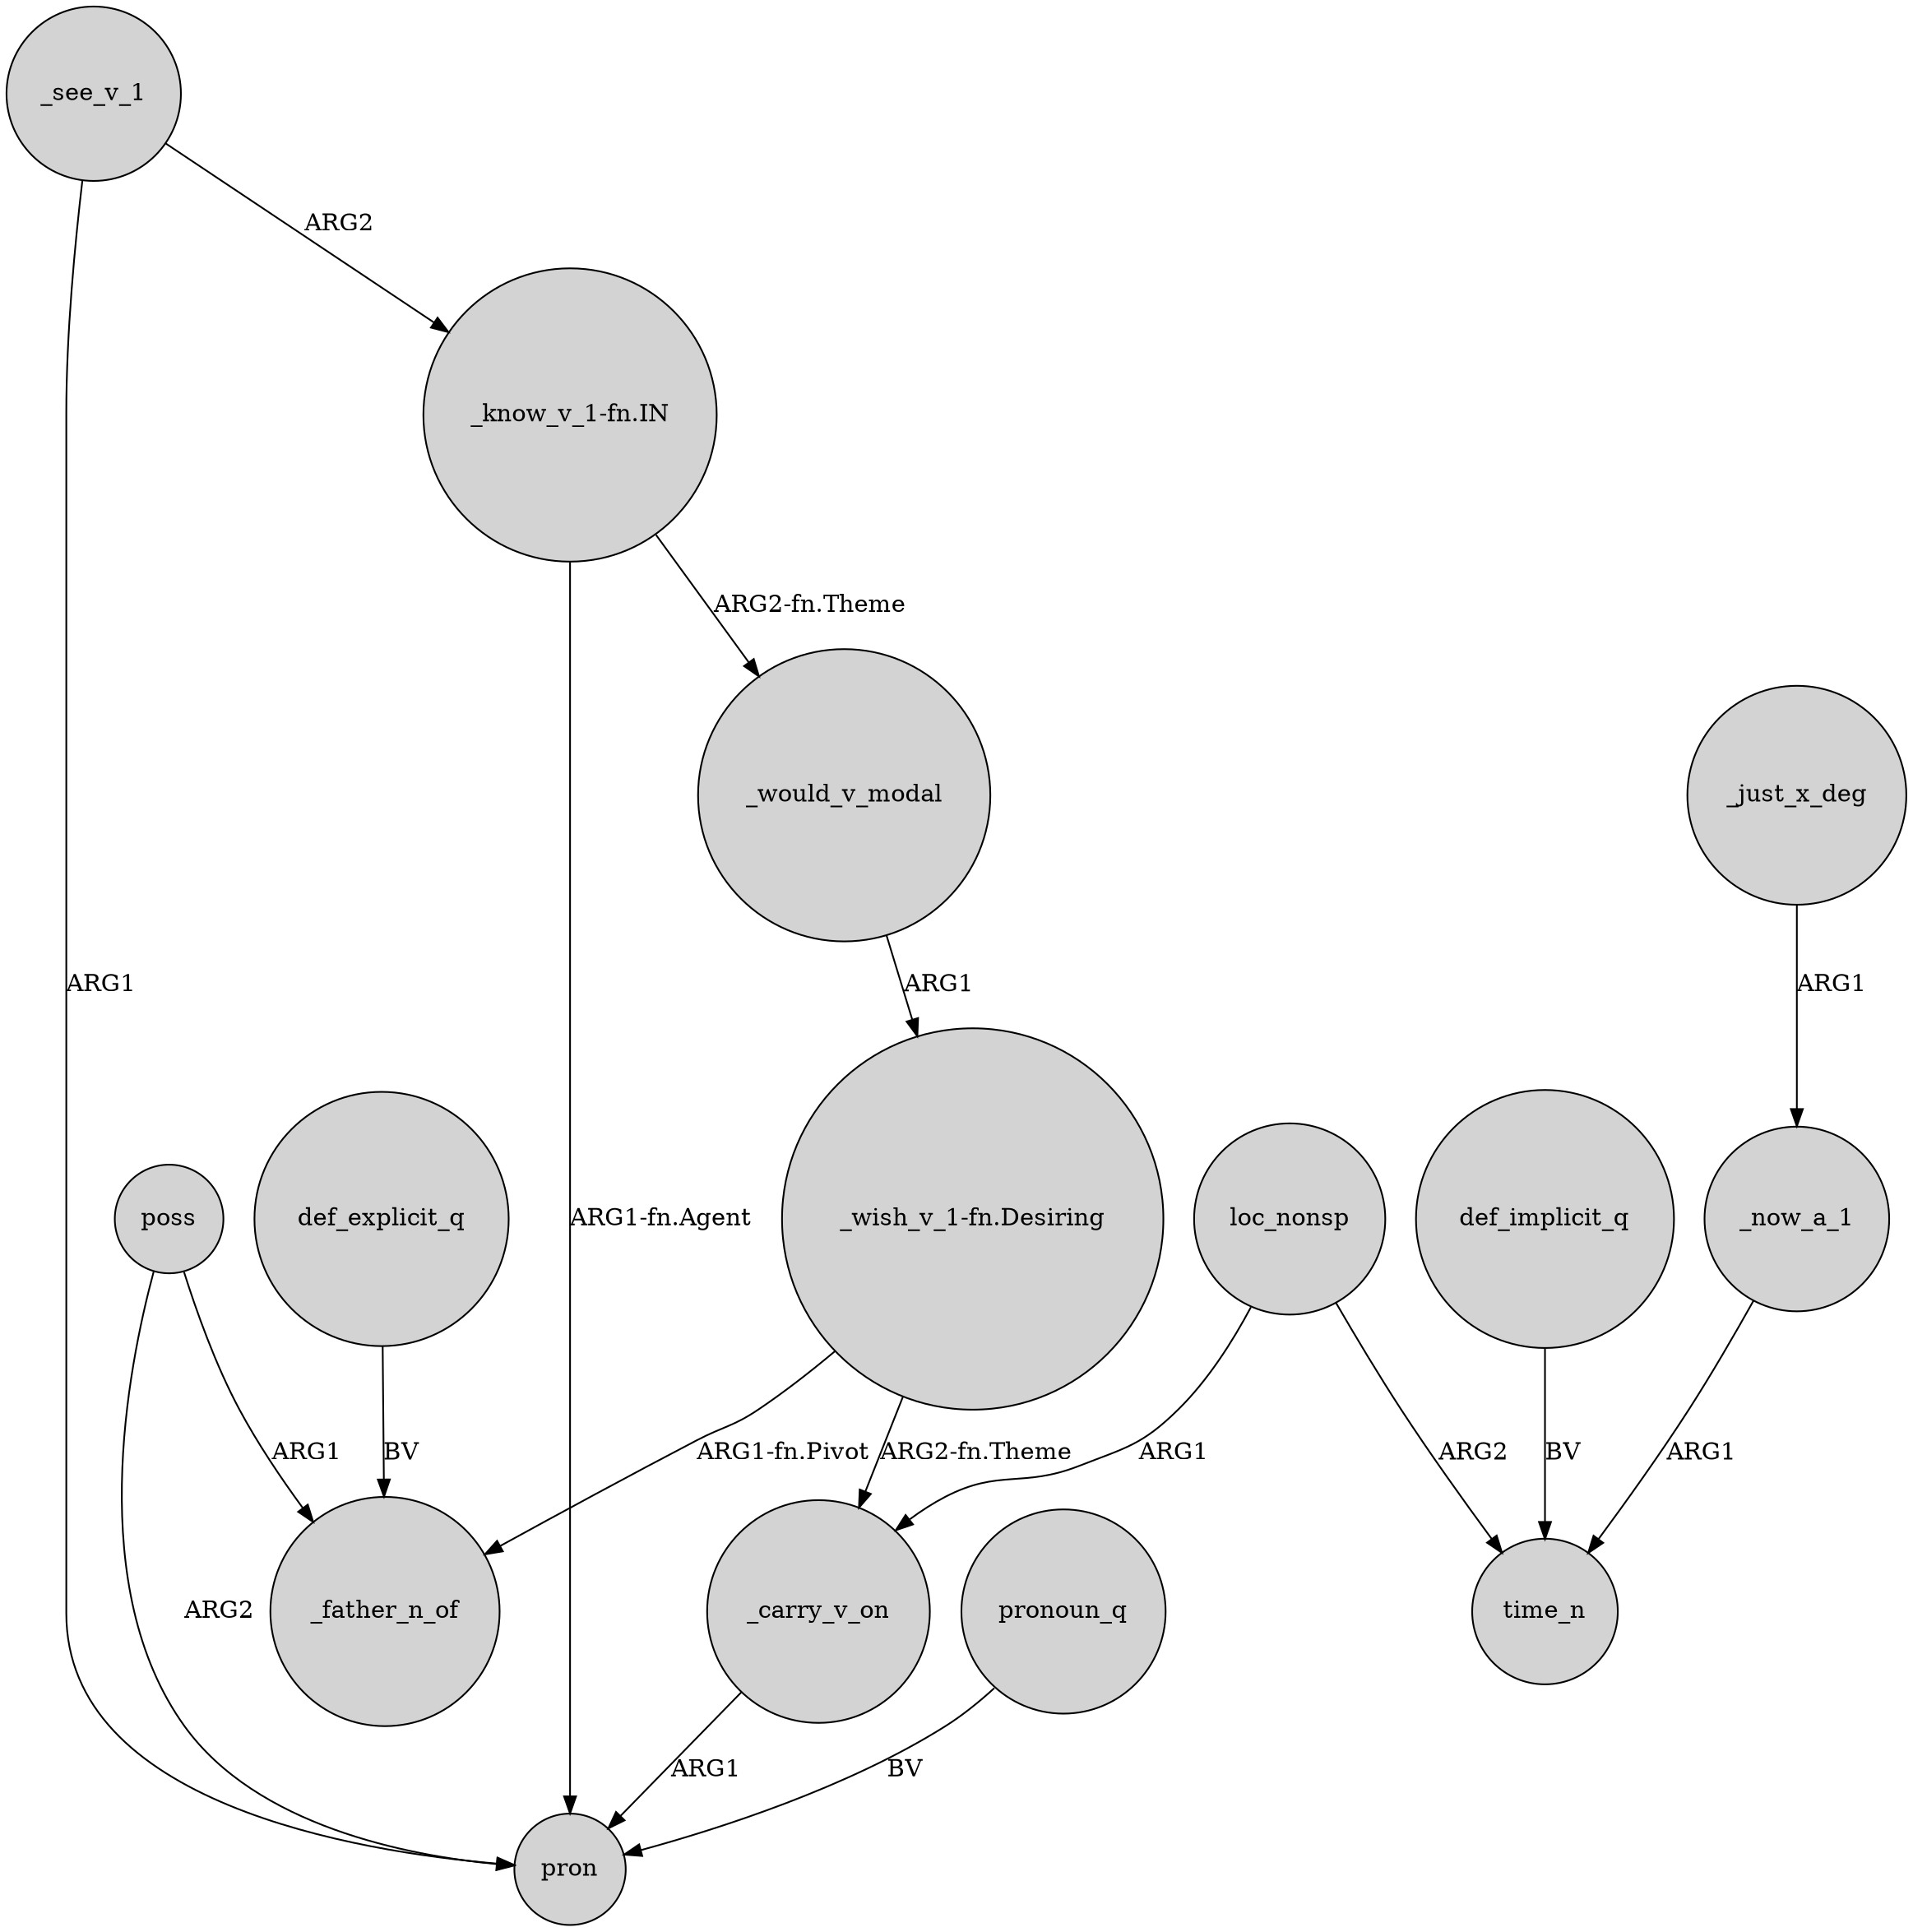 digraph {
	node [shape=circle style=filled]
	poss -> _father_n_of [label=ARG1]
	"_wish_v_1-fn.Desiring" -> _carry_v_on [label="ARG2-fn.Theme"]
	_see_v_1 -> pron [label=ARG1]
	_would_v_modal -> "_wish_v_1-fn.Desiring" [label=ARG1]
	"_know_v_1-fn.IN" -> pron [label="ARG1-fn.Agent"]
	_see_v_1 -> "_know_v_1-fn.IN" [label=ARG2]
	def_explicit_q -> _father_n_of [label=BV]
	poss -> pron [label=ARG2]
	_now_a_1 -> time_n [label=ARG1]
	"_wish_v_1-fn.Desiring" -> _father_n_of [label="ARG1-fn.Pivot"]
	loc_nonsp -> time_n [label=ARG2]
	_just_x_deg -> _now_a_1 [label=ARG1]
	loc_nonsp -> _carry_v_on [label=ARG1]
	def_implicit_q -> time_n [label=BV]
	_carry_v_on -> pron [label=ARG1]
	"_know_v_1-fn.IN" -> _would_v_modal [label="ARG2-fn.Theme"]
	pronoun_q -> pron [label=BV]
}
